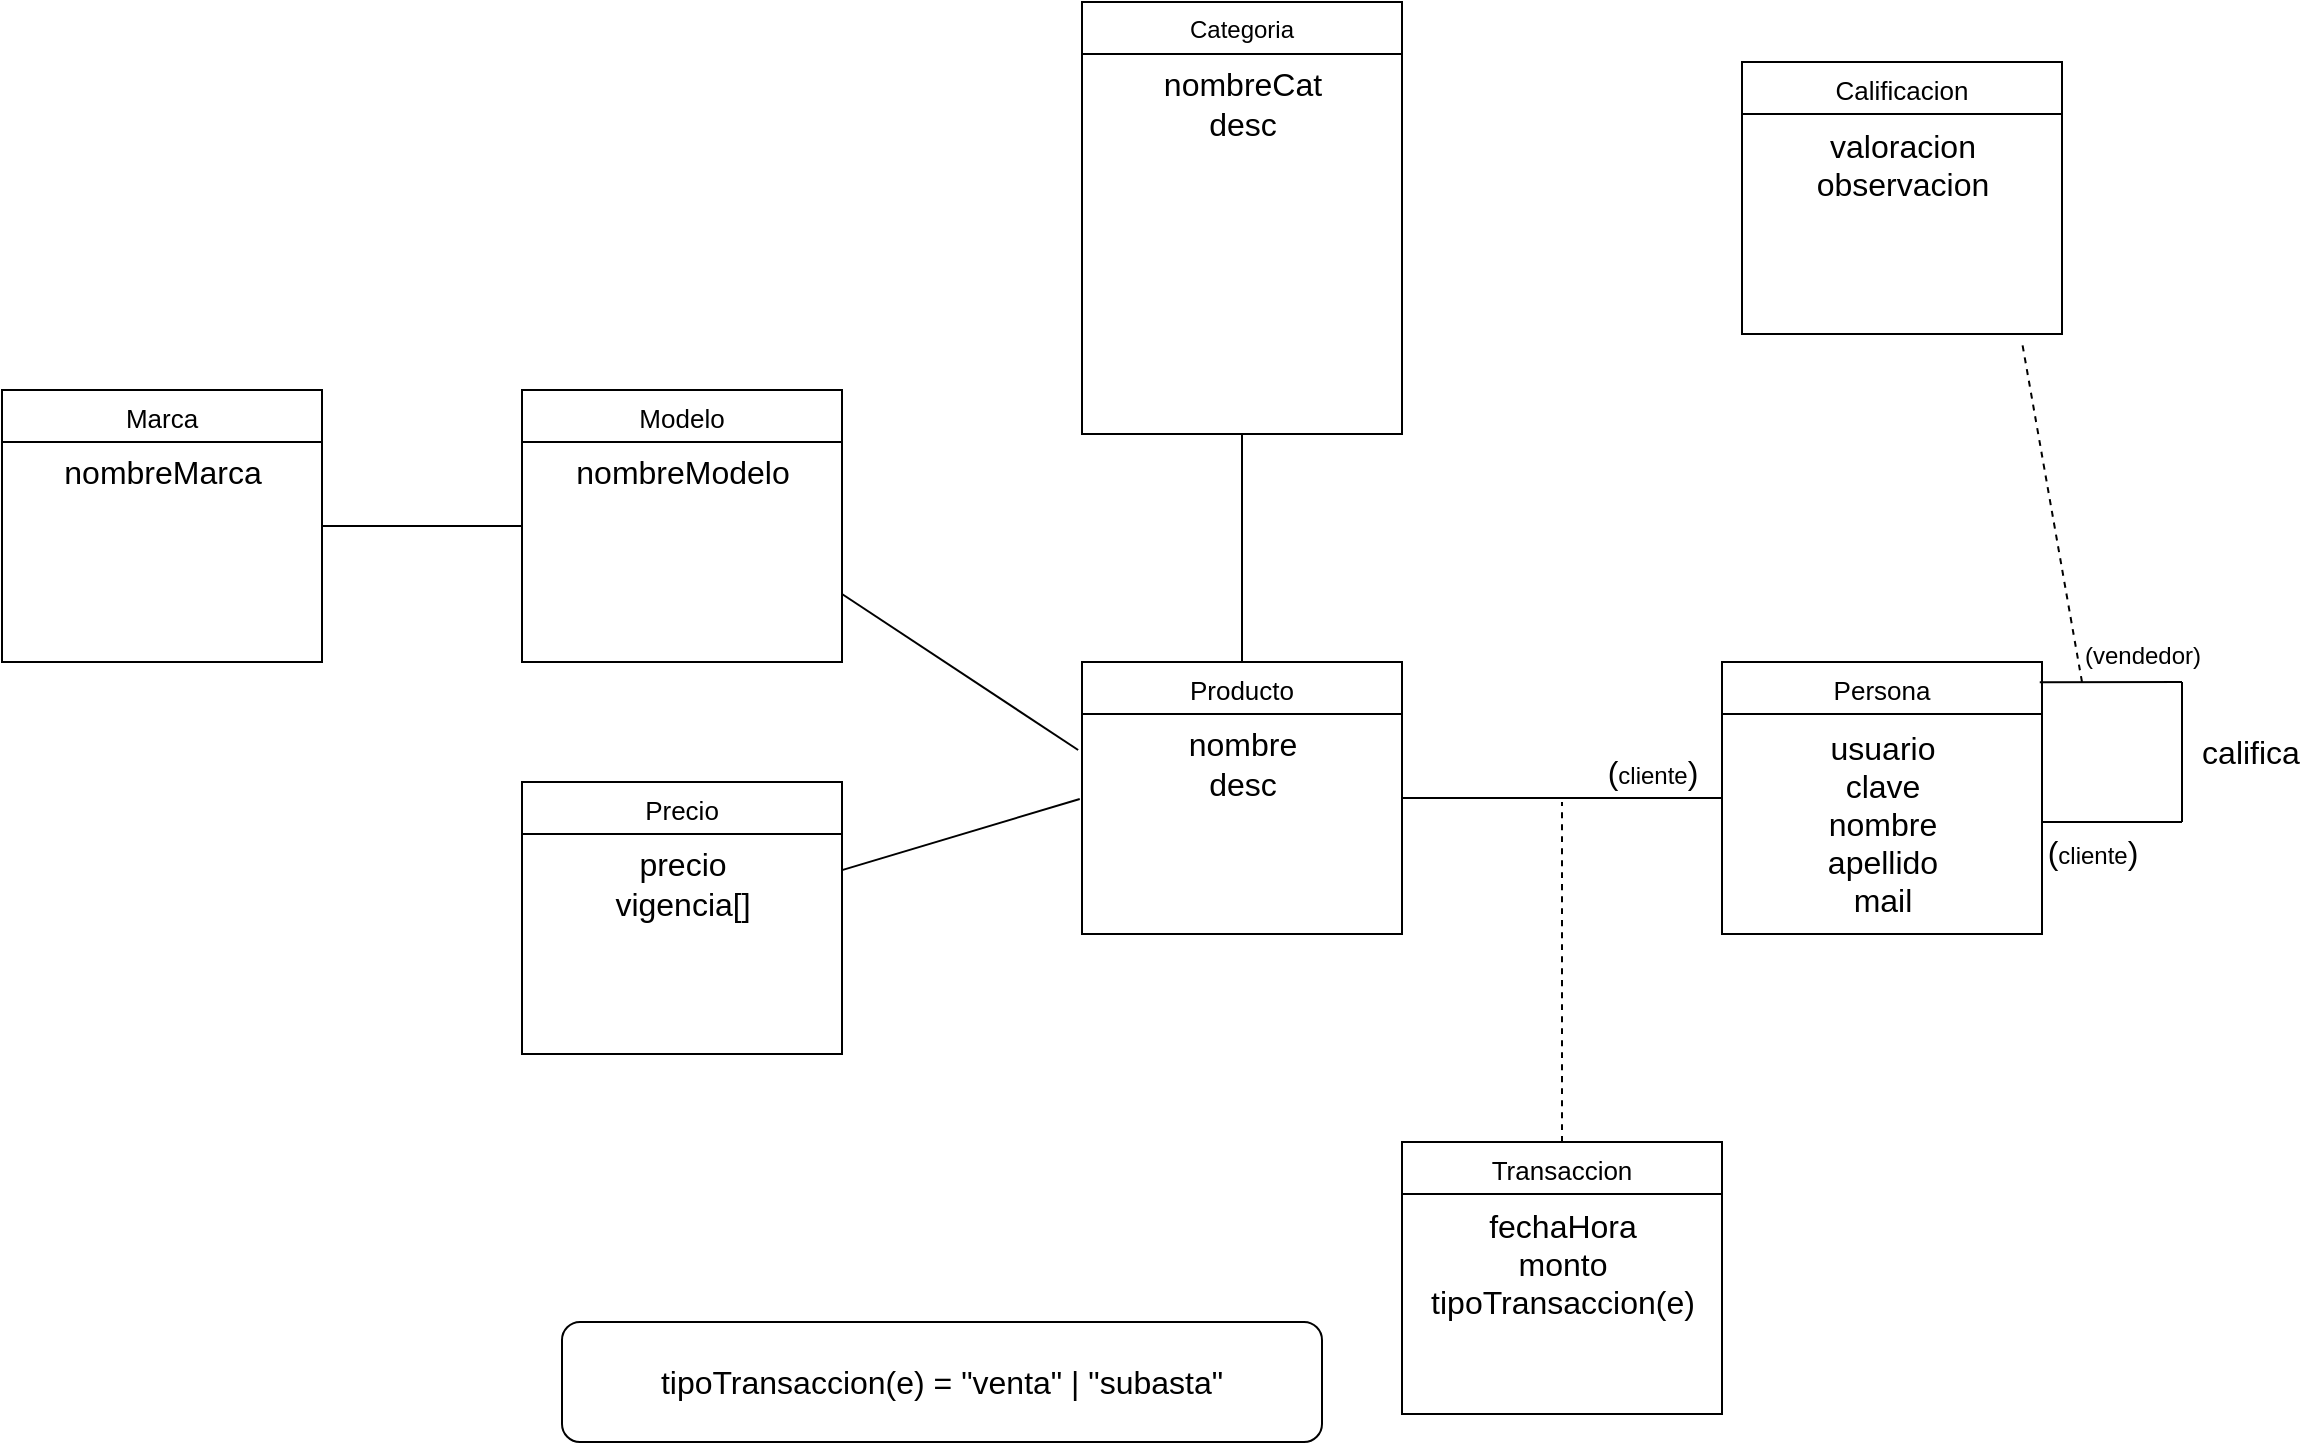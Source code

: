 <mxfile version="24.2.2" type="github">
  <diagram id="C5RBs43oDa-KdzZeNtuy" name="Page-1">
    <mxGraphModel dx="2500" dy="927" grid="1" gridSize="10" guides="1" tooltips="1" connect="1" arrows="1" fold="1" page="1" pageScale="1" pageWidth="827" pageHeight="1169" math="0" shadow="0">
      <root>
        <mxCell id="WIyWlLk6GJQsqaUBKTNV-0" />
        <mxCell id="WIyWlLk6GJQsqaUBKTNV-1" parent="WIyWlLk6GJQsqaUBKTNV-0" />
        <mxCell id="zkfFHV4jXpPFQw0GAbJ--13" value="Persona" style="swimlane;fontStyle=0;align=center;verticalAlign=top;childLayout=stackLayout;horizontal=1;startSize=26;horizontalStack=0;resizeParent=1;resizeLast=0;collapsible=1;marginBottom=0;rounded=0;shadow=0;strokeWidth=1;fontSize=13;" parent="WIyWlLk6GJQsqaUBKTNV-1" vertex="1">
          <mxGeometry x="480" y="440" width="160" height="136" as="geometry">
            <mxRectangle x="340" y="380" width="170" height="26" as="alternateBounds" />
          </mxGeometry>
        </mxCell>
        <mxCell id="M__9m-7OPJmPmm6Mupcn-0" value="usuario&lt;div&gt;clave&lt;/div&gt;&lt;div&gt;nombre&lt;/div&gt;&lt;div&gt;apellido&lt;/div&gt;&lt;div&gt;mail&lt;/div&gt;" style="text;html=1;align=center;verticalAlign=middle;resizable=0;points=[];autosize=1;strokeColor=none;fillColor=none;fontSize=16;" vertex="1" parent="zkfFHV4jXpPFQw0GAbJ--13">
          <mxGeometry y="26" width="160" height="110" as="geometry" />
        </mxCell>
        <mxCell id="zkfFHV4jXpPFQw0GAbJ--17" value="Categoria" style="swimlane;fontStyle=0;align=center;verticalAlign=top;childLayout=stackLayout;horizontal=1;startSize=26;horizontalStack=0;resizeParent=1;resizeLast=0;collapsible=1;marginBottom=0;rounded=0;shadow=0;strokeWidth=1;" parent="WIyWlLk6GJQsqaUBKTNV-1" vertex="1">
          <mxGeometry x="160" y="110" width="160" height="216" as="geometry">
            <mxRectangle x="550" y="140" width="160" height="26" as="alternateBounds" />
          </mxGeometry>
        </mxCell>
        <mxCell id="M__9m-7OPJmPmm6Mupcn-18" value="nombreCat&lt;div&gt;desc&lt;/div&gt;" style="text;html=1;align=center;verticalAlign=middle;resizable=0;points=[];autosize=1;strokeColor=none;fillColor=none;fontSize=16;" vertex="1" parent="zkfFHV4jXpPFQw0GAbJ--17">
          <mxGeometry y="26" width="160" height="50" as="geometry" />
        </mxCell>
        <mxCell id="M__9m-7OPJmPmm6Mupcn-2" value="Producto" style="swimlane;fontStyle=0;align=center;verticalAlign=top;childLayout=stackLayout;horizontal=1;startSize=26;horizontalStack=0;resizeParent=1;resizeLast=0;collapsible=1;marginBottom=0;rounded=0;shadow=0;strokeWidth=1;fontSize=13;" vertex="1" parent="WIyWlLk6GJQsqaUBKTNV-1">
          <mxGeometry x="160" y="440" width="160" height="136" as="geometry">
            <mxRectangle x="340" y="380" width="170" height="26" as="alternateBounds" />
          </mxGeometry>
        </mxCell>
        <mxCell id="M__9m-7OPJmPmm6Mupcn-3" value="nombre&lt;div&gt;desc&lt;/div&gt;" style="text;html=1;align=center;verticalAlign=middle;resizable=0;points=[];autosize=1;strokeColor=none;fillColor=none;fontSize=16;" vertex="1" parent="M__9m-7OPJmPmm6Mupcn-2">
          <mxGeometry y="26" width="160" height="50" as="geometry" />
        </mxCell>
        <mxCell id="M__9m-7OPJmPmm6Mupcn-4" value="Precio" style="swimlane;fontStyle=0;align=center;verticalAlign=top;childLayout=stackLayout;horizontal=1;startSize=26;horizontalStack=0;resizeParent=1;resizeLast=0;collapsible=1;marginBottom=0;rounded=0;shadow=0;strokeWidth=1;fontSize=13;" vertex="1" parent="WIyWlLk6GJQsqaUBKTNV-1">
          <mxGeometry x="-120" y="500" width="160" height="136" as="geometry">
            <mxRectangle x="340" y="380" width="170" height="26" as="alternateBounds" />
          </mxGeometry>
        </mxCell>
        <mxCell id="M__9m-7OPJmPmm6Mupcn-5" value="precio&lt;div&gt;vigencia[]&lt;/div&gt;" style="text;html=1;align=center;verticalAlign=middle;resizable=0;points=[];autosize=1;strokeColor=none;fillColor=none;fontSize=16;" vertex="1" parent="M__9m-7OPJmPmm6Mupcn-4">
          <mxGeometry y="26" width="160" height="50" as="geometry" />
        </mxCell>
        <mxCell id="M__9m-7OPJmPmm6Mupcn-6" value="Transaccion" style="swimlane;fontStyle=0;align=center;verticalAlign=top;childLayout=stackLayout;horizontal=1;startSize=26;horizontalStack=0;resizeParent=1;resizeLast=0;collapsible=1;marginBottom=0;rounded=0;shadow=0;strokeWidth=1;fontSize=13;" vertex="1" parent="WIyWlLk6GJQsqaUBKTNV-1">
          <mxGeometry x="320" y="680" width="160" height="136" as="geometry">
            <mxRectangle x="340" y="380" width="170" height="26" as="alternateBounds" />
          </mxGeometry>
        </mxCell>
        <mxCell id="M__9m-7OPJmPmm6Mupcn-7" value="fechaHora&lt;div&gt;monto&lt;/div&gt;&lt;div&gt;tipoTransaccion(e)&lt;/div&gt;" style="text;html=1;align=center;verticalAlign=middle;resizable=0;points=[];autosize=1;strokeColor=none;fillColor=none;fontSize=16;" vertex="1" parent="M__9m-7OPJmPmm6Mupcn-6">
          <mxGeometry y="26" width="160" height="70" as="geometry" />
        </mxCell>
        <mxCell id="M__9m-7OPJmPmm6Mupcn-10" value="&lt;span style=&quot;font-size: 16px; text-wrap: nowrap;&quot;&gt;tipoTransaccion(e) = &quot;venta&quot; | &quot;subasta&quot;&lt;/span&gt;" style="rounded=1;whiteSpace=wrap;html=1;" vertex="1" parent="WIyWlLk6GJQsqaUBKTNV-1">
          <mxGeometry x="-100" y="770" width="380" height="60" as="geometry" />
        </mxCell>
        <mxCell id="M__9m-7OPJmPmm6Mupcn-11" style="edgeStyle=none;curved=1;rounded=0;orthogonalLoop=1;jettySize=auto;html=1;fontSize=12;endArrow=none;endFill=0;" edge="1" parent="WIyWlLk6GJQsqaUBKTNV-1" source="M__9m-7OPJmPmm6Mupcn-2">
          <mxGeometry relative="1" as="geometry">
            <mxPoint x="480" y="508" as="targetPoint" />
          </mxGeometry>
        </mxCell>
        <mxCell id="M__9m-7OPJmPmm6Mupcn-13" value="(&lt;font style=&quot;font-size: 12px;&quot;&gt;cliente&lt;/font&gt;)" style="text;html=1;align=center;verticalAlign=middle;resizable=0;points=[];autosize=1;strokeColor=none;fillColor=none;fontSize=16;" vertex="1" parent="WIyWlLk6GJQsqaUBKTNV-1">
          <mxGeometry x="410" y="480" width="70" height="30" as="geometry" />
        </mxCell>
        <mxCell id="M__9m-7OPJmPmm6Mupcn-15" value="" style="endArrow=none;dashed=1;html=1;rounded=0;fontSize=12;startSize=8;endSize=8;curved=1;exitX=0.5;exitY=0;exitDx=0;exitDy=0;" edge="1" parent="WIyWlLk6GJQsqaUBKTNV-1" source="M__9m-7OPJmPmm6Mupcn-6">
          <mxGeometry width="50" height="50" relative="1" as="geometry">
            <mxPoint x="400" y="600" as="sourcePoint" />
            <mxPoint x="400" y="510" as="targetPoint" />
          </mxGeometry>
        </mxCell>
        <mxCell id="M__9m-7OPJmPmm6Mupcn-16" style="edgeStyle=none;curved=1;rounded=0;orthogonalLoop=1;jettySize=auto;html=1;fontSize=12;startSize=8;endSize=8;endArrow=none;endFill=0;entryX=-0.007;entryY=0.85;entryDx=0;entryDy=0;entryPerimeter=0;" edge="1" parent="WIyWlLk6GJQsqaUBKTNV-1" source="M__9m-7OPJmPmm6Mupcn-4" target="M__9m-7OPJmPmm6Mupcn-3">
          <mxGeometry relative="1" as="geometry">
            <mxPoint x="163" y="507" as="targetPoint" />
          </mxGeometry>
        </mxCell>
        <mxCell id="M__9m-7OPJmPmm6Mupcn-17" style="edgeStyle=none;curved=1;rounded=0;orthogonalLoop=1;jettySize=auto;html=1;fontSize=12;startSize=8;endSize=8;endArrow=none;endFill=0;entryX=0.5;entryY=0;entryDx=0;entryDy=0;exitX=0.5;exitY=1;exitDx=0;exitDy=0;" edge="1" parent="WIyWlLk6GJQsqaUBKTNV-1" source="zkfFHV4jXpPFQw0GAbJ--17" target="M__9m-7OPJmPmm6Mupcn-2">
          <mxGeometry relative="1" as="geometry">
            <mxPoint x="240" y="350" as="sourcePoint" />
            <mxPoint x="359" y="351" as="targetPoint" />
          </mxGeometry>
        </mxCell>
        <mxCell id="M__9m-7OPJmPmm6Mupcn-19" value="Modelo" style="swimlane;fontStyle=0;align=center;verticalAlign=top;childLayout=stackLayout;horizontal=1;startSize=26;horizontalStack=0;resizeParent=1;resizeLast=0;collapsible=1;marginBottom=0;rounded=0;shadow=0;strokeWidth=1;fontSize=13;" vertex="1" parent="WIyWlLk6GJQsqaUBKTNV-1">
          <mxGeometry x="-120" y="304" width="160" height="136" as="geometry">
            <mxRectangle x="340" y="380" width="170" height="26" as="alternateBounds" />
          </mxGeometry>
        </mxCell>
        <mxCell id="M__9m-7OPJmPmm6Mupcn-20" value="nombreModelo" style="text;html=1;align=center;verticalAlign=middle;resizable=0;points=[];autosize=1;strokeColor=none;fillColor=none;fontSize=16;" vertex="1" parent="M__9m-7OPJmPmm6Mupcn-19">
          <mxGeometry y="26" width="160" height="30" as="geometry" />
        </mxCell>
        <mxCell id="M__9m-7OPJmPmm6Mupcn-21" style="edgeStyle=none;curved=1;rounded=0;orthogonalLoop=1;jettySize=auto;html=1;fontSize=12;startSize=8;endSize=8;endArrow=none;endFill=0;entryX=-0.012;entryY=0.36;entryDx=0;entryDy=0;entryPerimeter=0;exitX=1;exitY=0.75;exitDx=0;exitDy=0;" edge="1" parent="WIyWlLk6GJQsqaUBKTNV-1" source="M__9m-7OPJmPmm6Mupcn-19" target="M__9m-7OPJmPmm6Mupcn-3">
          <mxGeometry relative="1" as="geometry">
            <mxPoint x="50" y="425" as="sourcePoint" />
            <mxPoint x="169" y="390" as="targetPoint" />
          </mxGeometry>
        </mxCell>
        <mxCell id="M__9m-7OPJmPmm6Mupcn-24" style="edgeStyle=none;curved=1;rounded=0;orthogonalLoop=1;jettySize=auto;html=1;entryX=0;entryY=0.5;entryDx=0;entryDy=0;fontSize=12;startSize=8;endSize=8;endArrow=none;endFill=0;" edge="1" parent="WIyWlLk6GJQsqaUBKTNV-1" source="M__9m-7OPJmPmm6Mupcn-22" target="M__9m-7OPJmPmm6Mupcn-19">
          <mxGeometry relative="1" as="geometry" />
        </mxCell>
        <mxCell id="M__9m-7OPJmPmm6Mupcn-22" value="Marca" style="swimlane;fontStyle=0;align=center;verticalAlign=top;childLayout=stackLayout;horizontal=1;startSize=26;horizontalStack=0;resizeParent=1;resizeLast=0;collapsible=1;marginBottom=0;rounded=0;shadow=0;strokeWidth=1;fontSize=13;" vertex="1" parent="WIyWlLk6GJQsqaUBKTNV-1">
          <mxGeometry x="-380" y="304" width="160" height="136" as="geometry">
            <mxRectangle x="340" y="380" width="170" height="26" as="alternateBounds" />
          </mxGeometry>
        </mxCell>
        <mxCell id="M__9m-7OPJmPmm6Mupcn-23" value="nombreMarca" style="text;html=1;align=center;verticalAlign=middle;resizable=0;points=[];autosize=1;strokeColor=none;fillColor=none;fontSize=16;" vertex="1" parent="M__9m-7OPJmPmm6Mupcn-22">
          <mxGeometry y="26" width="160" height="30" as="geometry" />
        </mxCell>
        <mxCell id="M__9m-7OPJmPmm6Mupcn-26" value="Calificacion" style="swimlane;fontStyle=0;align=center;verticalAlign=top;childLayout=stackLayout;horizontal=1;startSize=26;horizontalStack=0;resizeParent=1;resizeLast=0;collapsible=1;marginBottom=0;rounded=0;shadow=0;strokeWidth=1;fontSize=13;" vertex="1" parent="WIyWlLk6GJQsqaUBKTNV-1">
          <mxGeometry x="490" y="140" width="160" height="136" as="geometry">
            <mxRectangle x="340" y="380" width="170" height="26" as="alternateBounds" />
          </mxGeometry>
        </mxCell>
        <mxCell id="M__9m-7OPJmPmm6Mupcn-27" value="valoracion&lt;div&gt;observacion&lt;br&gt;&lt;div&gt;&lt;br&gt;&lt;/div&gt;&lt;/div&gt;" style="text;html=1;align=center;verticalAlign=middle;resizable=0;points=[];autosize=1;strokeColor=none;fillColor=none;fontSize=16;" vertex="1" parent="M__9m-7OPJmPmm6Mupcn-26">
          <mxGeometry y="26" width="160" height="70" as="geometry" />
        </mxCell>
        <mxCell id="M__9m-7OPJmPmm6Mupcn-30" value="" style="endArrow=none;html=1;rounded=0;fontSize=12;startSize=8;endSize=8;curved=1;" edge="1" parent="WIyWlLk6GJQsqaUBKTNV-1">
          <mxGeometry width="50" height="50" relative="1" as="geometry">
            <mxPoint x="640" y="520" as="sourcePoint" />
            <mxPoint x="710" y="520" as="targetPoint" />
          </mxGeometry>
        </mxCell>
        <mxCell id="M__9m-7OPJmPmm6Mupcn-31" value="" style="endArrow=none;html=1;rounded=0;fontSize=12;startSize=8;endSize=8;curved=1;" edge="1" parent="WIyWlLk6GJQsqaUBKTNV-1">
          <mxGeometry width="50" height="50" relative="1" as="geometry">
            <mxPoint x="710" y="520" as="sourcePoint" />
            <mxPoint x="710" y="450" as="targetPoint" />
          </mxGeometry>
        </mxCell>
        <mxCell id="M__9m-7OPJmPmm6Mupcn-32" value="" style="endArrow=none;html=1;rounded=0;fontSize=12;startSize=8;endSize=8;curved=1;exitX=0.993;exitY=0.074;exitDx=0;exitDy=0;exitPerimeter=0;" edge="1" parent="WIyWlLk6GJQsqaUBKTNV-1" source="zkfFHV4jXpPFQw0GAbJ--13">
          <mxGeometry width="50" height="50" relative="1" as="geometry">
            <mxPoint x="640" y="460" as="sourcePoint" />
            <mxPoint x="710" y="450" as="targetPoint" />
          </mxGeometry>
        </mxCell>
        <mxCell id="M__9m-7OPJmPmm6Mupcn-33" value="" style="endArrow=none;dashed=1;html=1;rounded=0;fontSize=12;startSize=8;endSize=8;curved=1;" edge="1" parent="WIyWlLk6GJQsqaUBKTNV-1">
          <mxGeometry width="50" height="50" relative="1" as="geometry">
            <mxPoint x="660" y="450" as="sourcePoint" />
            <mxPoint x="630" y="280" as="targetPoint" />
          </mxGeometry>
        </mxCell>
        <mxCell id="M__9m-7OPJmPmm6Mupcn-35" value="(&lt;font style=&quot;font-size: 12px;&quot;&gt;cliente&lt;/font&gt;)" style="text;html=1;align=center;verticalAlign=middle;resizable=0;points=[];autosize=1;strokeColor=none;fillColor=none;fontSize=16;" vertex="1" parent="WIyWlLk6GJQsqaUBKTNV-1">
          <mxGeometry x="630" y="520" width="70" height="30" as="geometry" />
        </mxCell>
        <mxCell id="M__9m-7OPJmPmm6Mupcn-36" value="califica" style="text;html=1;align=center;verticalAlign=middle;resizable=0;points=[];autosize=1;strokeColor=none;fillColor=none;fontSize=16;" vertex="1" parent="WIyWlLk6GJQsqaUBKTNV-1">
          <mxGeometry x="709" y="470" width="70" height="30" as="geometry" />
        </mxCell>
        <mxCell id="M__9m-7OPJmPmm6Mupcn-38" value="&lt;font style=&quot;font-size: 12px;&quot;&gt;(vendedor)&lt;/font&gt;" style="text;html=1;align=center;verticalAlign=middle;resizable=0;points=[];autosize=1;strokeColor=none;fillColor=none;fontSize=16;" vertex="1" parent="WIyWlLk6GJQsqaUBKTNV-1">
          <mxGeometry x="650" y="420" width="80" height="30" as="geometry" />
        </mxCell>
      </root>
    </mxGraphModel>
  </diagram>
</mxfile>
